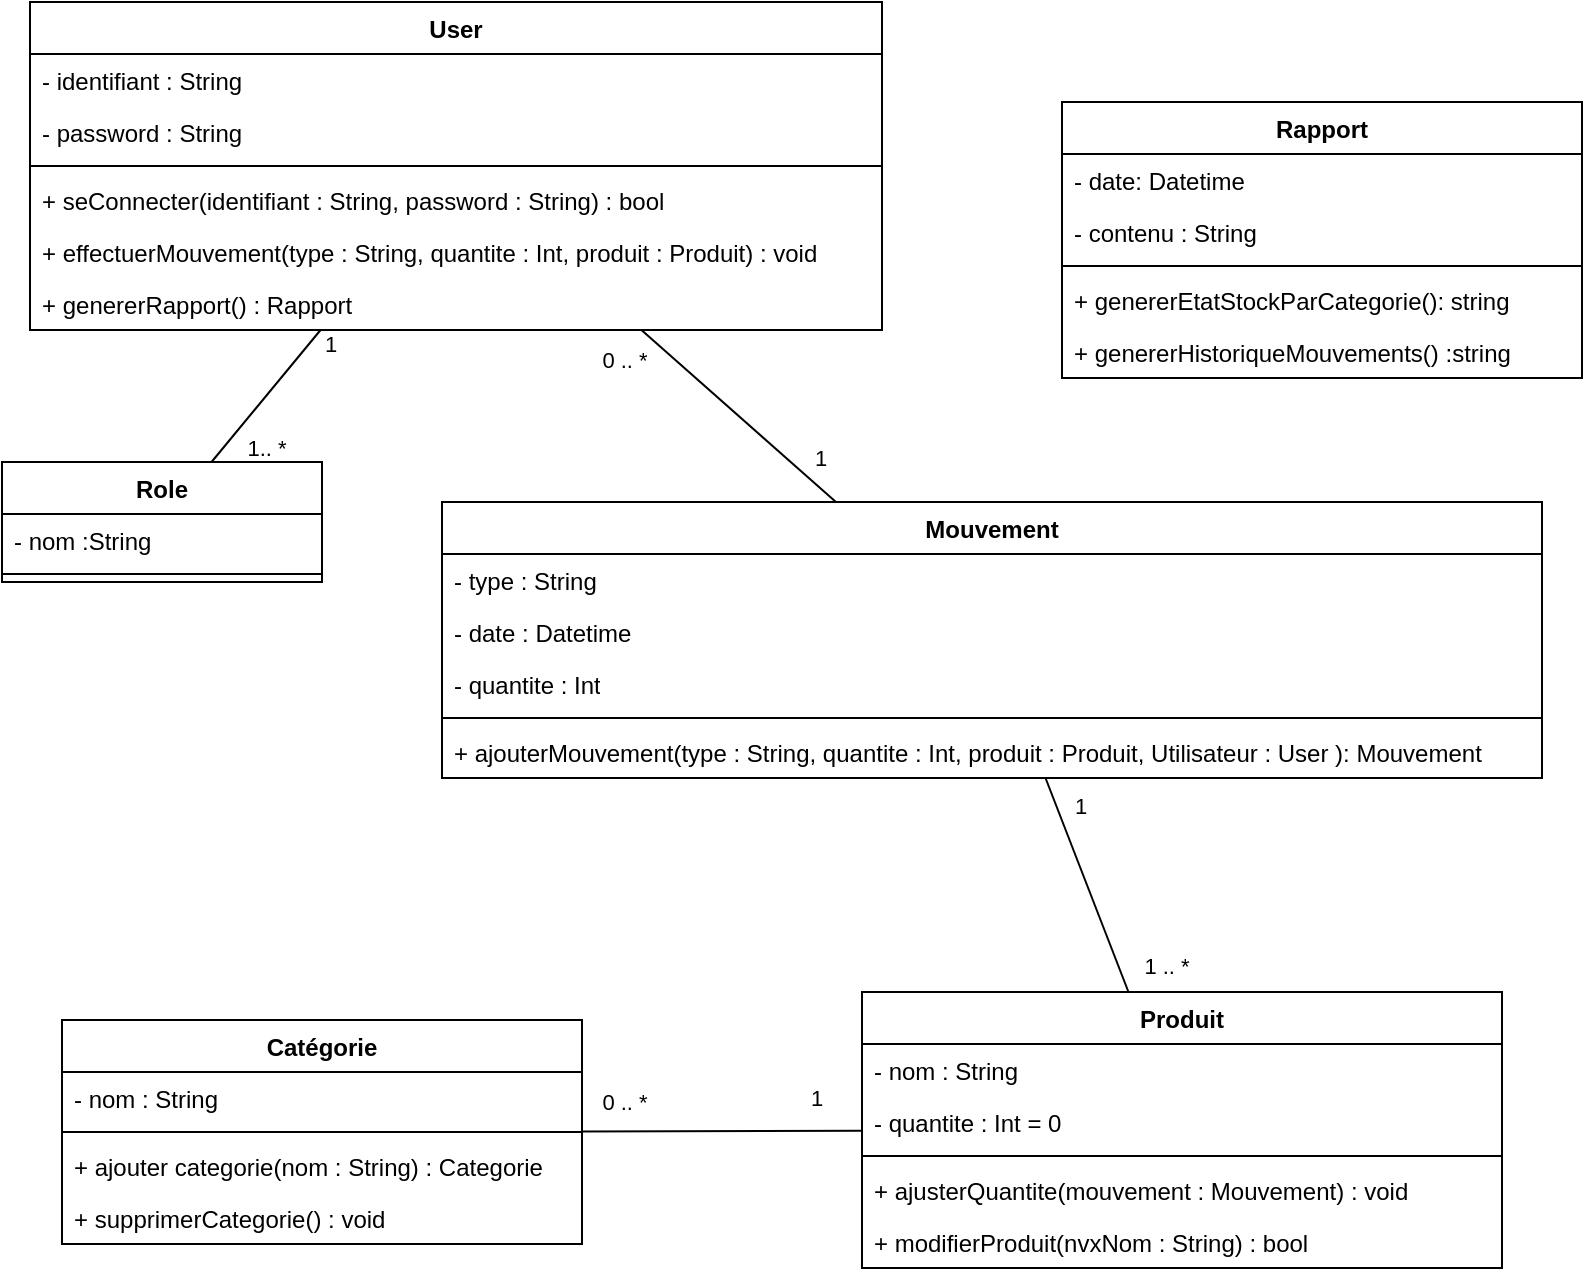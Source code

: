 <mxfile version="28.2.0">
  <diagram name="Page-1" id="YnKOzO6QdXpDK1xePWCF">
    <mxGraphModel dx="784" dy="1102" grid="1" gridSize="10" guides="1" tooltips="1" connect="1" arrows="1" fold="1" page="1" pageScale="1" pageWidth="827" pageHeight="1169" math="0" shadow="0">
      <root>
        <mxCell id="0" />
        <mxCell id="1" parent="0" />
        <mxCell id="3ZPPji94Y3YU8Jwg-GKG-13" style="rounded=0;orthogonalLoop=1;jettySize=auto;html=1;endArrow=none;endFill=0;" edge="1" parent="1" source="3ZPPji94Y3YU8Jwg-GKG-1" target="3ZPPji94Y3YU8Jwg-GKG-9">
          <mxGeometry relative="1" as="geometry" />
        </mxCell>
        <mxCell id="3ZPPji94Y3YU8Jwg-GKG-14" value="1" style="edgeLabel;html=1;align=center;verticalAlign=middle;resizable=0;points=[];" vertex="1" connectable="0" parent="3ZPPji94Y3YU8Jwg-GKG-13">
          <mxGeometry x="-0.784" relative="1" as="geometry">
            <mxPoint x="10" as="offset" />
          </mxGeometry>
        </mxCell>
        <mxCell id="3ZPPji94Y3YU8Jwg-GKG-15" value="1.. *" style="edgeLabel;html=1;align=center;verticalAlign=middle;resizable=0;points=[];" vertex="1" connectable="0" parent="3ZPPji94Y3YU8Jwg-GKG-13">
          <mxGeometry x="0.713" y="3" relative="1" as="geometry">
            <mxPoint x="17" as="offset" />
          </mxGeometry>
        </mxCell>
        <mxCell id="3ZPPji94Y3YU8Jwg-GKG-40" style="rounded=0;orthogonalLoop=1;jettySize=auto;html=1;endArrow=none;endFill=0;" edge="1" parent="1" source="3ZPPji94Y3YU8Jwg-GKG-1" target="3ZPPji94Y3YU8Jwg-GKG-24">
          <mxGeometry relative="1" as="geometry" />
        </mxCell>
        <mxCell id="3ZPPji94Y3YU8Jwg-GKG-41" value="0 .. *" style="edgeLabel;html=1;align=center;verticalAlign=middle;resizable=0;points=[];" vertex="1" connectable="0" parent="3ZPPji94Y3YU8Jwg-GKG-40">
          <mxGeometry x="-0.739" y="-1" relative="1" as="geometry">
            <mxPoint x="-21" y="3" as="offset" />
          </mxGeometry>
        </mxCell>
        <mxCell id="3ZPPji94Y3YU8Jwg-GKG-42" value="1" style="edgeLabel;html=1;align=center;verticalAlign=middle;resizable=0;points=[];" vertex="1" connectable="0" parent="3ZPPji94Y3YU8Jwg-GKG-40">
          <mxGeometry x="0.794" y="-3" relative="1" as="geometry">
            <mxPoint x="4" y="-16" as="offset" />
          </mxGeometry>
        </mxCell>
        <mxCell id="3ZPPji94Y3YU8Jwg-GKG-1" value="User" style="swimlane;fontStyle=1;align=center;verticalAlign=top;childLayout=stackLayout;horizontal=1;startSize=26;horizontalStack=0;resizeParent=1;resizeParentMax=0;resizeLast=0;collapsible=1;marginBottom=0;whiteSpace=wrap;html=1;" vertex="1" parent="1">
          <mxGeometry x="24" y="90" width="426" height="164" as="geometry" />
        </mxCell>
        <mxCell id="3ZPPji94Y3YU8Jwg-GKG-2" value="- identifiant : String" style="text;strokeColor=none;fillColor=none;align=left;verticalAlign=top;spacingLeft=4;spacingRight=4;overflow=hidden;rotatable=0;points=[[0,0.5],[1,0.5]];portConstraint=eastwest;whiteSpace=wrap;html=1;" vertex="1" parent="3ZPPji94Y3YU8Jwg-GKG-1">
          <mxGeometry y="26" width="426" height="26" as="geometry" />
        </mxCell>
        <mxCell id="3ZPPji94Y3YU8Jwg-GKG-6" value="- password : String" style="text;strokeColor=none;fillColor=none;align=left;verticalAlign=top;spacingLeft=4;spacingRight=4;overflow=hidden;rotatable=0;points=[[0,0.5],[1,0.5]];portConstraint=eastwest;whiteSpace=wrap;html=1;" vertex="1" parent="3ZPPji94Y3YU8Jwg-GKG-1">
          <mxGeometry y="52" width="426" height="26" as="geometry" />
        </mxCell>
        <mxCell id="3ZPPji94Y3YU8Jwg-GKG-3" value="" style="line;strokeWidth=1;fillColor=none;align=left;verticalAlign=middle;spacingTop=-1;spacingLeft=3;spacingRight=3;rotatable=0;labelPosition=right;points=[];portConstraint=eastwest;strokeColor=inherit;" vertex="1" parent="3ZPPji94Y3YU8Jwg-GKG-1">
          <mxGeometry y="78" width="426" height="8" as="geometry" />
        </mxCell>
        <mxCell id="3ZPPji94Y3YU8Jwg-GKG-4" value="+ seConnecter(identifiant : String, password : String) : bool&amp;nbsp;" style="text;strokeColor=none;fillColor=none;align=left;verticalAlign=top;spacingLeft=4;spacingRight=4;overflow=hidden;rotatable=0;points=[[0,0.5],[1,0.5]];portConstraint=eastwest;whiteSpace=wrap;html=1;" vertex="1" parent="3ZPPji94Y3YU8Jwg-GKG-1">
          <mxGeometry y="86" width="426" height="26" as="geometry" />
        </mxCell>
        <mxCell id="3ZPPji94Y3YU8Jwg-GKG-7" value="+ effectuerMouvement(type : String, quantite : Int, produit : Produit) : void" style="text;strokeColor=none;fillColor=none;align=left;verticalAlign=top;spacingLeft=4;spacingRight=4;overflow=hidden;rotatable=0;points=[[0,0.5],[1,0.5]];portConstraint=eastwest;whiteSpace=wrap;html=1;" vertex="1" parent="3ZPPji94Y3YU8Jwg-GKG-1">
          <mxGeometry y="112" width="426" height="26" as="geometry" />
        </mxCell>
        <mxCell id="3ZPPji94Y3YU8Jwg-GKG-8" value="+ genererRapport() : Rapport" style="text;strokeColor=none;fillColor=none;align=left;verticalAlign=top;spacingLeft=4;spacingRight=4;overflow=hidden;rotatable=0;points=[[0,0.5],[1,0.5]];portConstraint=eastwest;whiteSpace=wrap;html=1;" vertex="1" parent="3ZPPji94Y3YU8Jwg-GKG-1">
          <mxGeometry y="138" width="426" height="26" as="geometry" />
        </mxCell>
        <mxCell id="3ZPPji94Y3YU8Jwg-GKG-9" value="Role" style="swimlane;fontStyle=1;align=center;verticalAlign=top;childLayout=stackLayout;horizontal=1;startSize=26;horizontalStack=0;resizeParent=1;resizeParentMax=0;resizeLast=0;collapsible=1;marginBottom=0;whiteSpace=wrap;html=1;" vertex="1" parent="1">
          <mxGeometry x="10" y="320" width="160" height="60" as="geometry" />
        </mxCell>
        <mxCell id="3ZPPji94Y3YU8Jwg-GKG-10" value="- nom :String" style="text;strokeColor=none;fillColor=none;align=left;verticalAlign=top;spacingLeft=4;spacingRight=4;overflow=hidden;rotatable=0;points=[[0,0.5],[1,0.5]];portConstraint=eastwest;whiteSpace=wrap;html=1;" vertex="1" parent="3ZPPji94Y3YU8Jwg-GKG-9">
          <mxGeometry y="26" width="160" height="26" as="geometry" />
        </mxCell>
        <mxCell id="3ZPPji94Y3YU8Jwg-GKG-11" value="" style="line;strokeWidth=1;fillColor=none;align=left;verticalAlign=middle;spacingTop=-1;spacingLeft=3;spacingRight=3;rotatable=0;labelPosition=right;points=[];portConstraint=eastwest;strokeColor=inherit;" vertex="1" parent="3ZPPji94Y3YU8Jwg-GKG-9">
          <mxGeometry y="52" width="160" height="8" as="geometry" />
        </mxCell>
        <mxCell id="3ZPPji94Y3YU8Jwg-GKG-47" style="rounded=0;orthogonalLoop=1;jettySize=auto;html=1;endArrow=none;endFill=0;" edge="1" parent="1" source="3ZPPji94Y3YU8Jwg-GKG-16" target="3ZPPji94Y3YU8Jwg-GKG-20">
          <mxGeometry relative="1" as="geometry" />
        </mxCell>
        <mxCell id="3ZPPji94Y3YU8Jwg-GKG-48" value="1" style="edgeLabel;html=1;align=center;verticalAlign=middle;resizable=0;points=[];" vertex="1" connectable="0" parent="3ZPPji94Y3YU8Jwg-GKG-47">
          <mxGeometry x="-0.688" y="-2" relative="1" as="geometry">
            <mxPoint x="-1" y="-15" as="offset" />
          </mxGeometry>
        </mxCell>
        <mxCell id="3ZPPji94Y3YU8Jwg-GKG-49" value="0 .. *" style="edgeLabel;html=1;align=center;verticalAlign=middle;resizable=0;points=[];" vertex="1" connectable="0" parent="3ZPPji94Y3YU8Jwg-GKG-47">
          <mxGeometry x="0.7" y="1" relative="1" as="geometry">
            <mxPoint y="-16" as="offset" />
          </mxGeometry>
        </mxCell>
        <mxCell id="3ZPPji94Y3YU8Jwg-GKG-16" value="Produit" style="swimlane;fontStyle=1;align=center;verticalAlign=top;childLayout=stackLayout;horizontal=1;startSize=26;horizontalStack=0;resizeParent=1;resizeParentMax=0;resizeLast=0;collapsible=1;marginBottom=0;whiteSpace=wrap;html=1;" vertex="1" parent="1">
          <mxGeometry x="440" y="585" width="320" height="138" as="geometry" />
        </mxCell>
        <mxCell id="3ZPPji94Y3YU8Jwg-GKG-17" value="- nom : String" style="text;strokeColor=none;fillColor=none;align=left;verticalAlign=top;spacingLeft=4;spacingRight=4;overflow=hidden;rotatable=0;points=[[0,0.5],[1,0.5]];portConstraint=eastwest;whiteSpace=wrap;html=1;" vertex="1" parent="3ZPPji94Y3YU8Jwg-GKG-16">
          <mxGeometry y="26" width="320" height="26" as="geometry" />
        </mxCell>
        <mxCell id="3ZPPji94Y3YU8Jwg-GKG-28" value="- quantite : Int = 0&amp;nbsp;" style="text;strokeColor=none;fillColor=none;align=left;verticalAlign=top;spacingLeft=4;spacingRight=4;overflow=hidden;rotatable=0;points=[[0,0.5],[1,0.5]];portConstraint=eastwest;whiteSpace=wrap;html=1;" vertex="1" parent="3ZPPji94Y3YU8Jwg-GKG-16">
          <mxGeometry y="52" width="320" height="26" as="geometry" />
        </mxCell>
        <mxCell id="3ZPPji94Y3YU8Jwg-GKG-18" value="" style="line;strokeWidth=1;fillColor=none;align=left;verticalAlign=middle;spacingTop=-1;spacingLeft=3;spacingRight=3;rotatable=0;labelPosition=right;points=[];portConstraint=eastwest;strokeColor=inherit;" vertex="1" parent="3ZPPji94Y3YU8Jwg-GKG-16">
          <mxGeometry y="78" width="320" height="8" as="geometry" />
        </mxCell>
        <mxCell id="3ZPPji94Y3YU8Jwg-GKG-19" value="+ ajusterQuantite(mouvement : Mouvement) : void" style="text;strokeColor=none;fillColor=none;align=left;verticalAlign=top;spacingLeft=4;spacingRight=4;overflow=hidden;rotatable=0;points=[[0,0.5],[1,0.5]];portConstraint=eastwest;whiteSpace=wrap;html=1;" vertex="1" parent="3ZPPji94Y3YU8Jwg-GKG-16">
          <mxGeometry y="86" width="320" height="26" as="geometry" />
        </mxCell>
        <mxCell id="3ZPPji94Y3YU8Jwg-GKG-37" value="+ modifierProduit(nvxNom : String) : bool" style="text;strokeColor=none;fillColor=none;align=left;verticalAlign=top;spacingLeft=4;spacingRight=4;overflow=hidden;rotatable=0;points=[[0,0.5],[1,0.5]];portConstraint=eastwest;whiteSpace=wrap;html=1;" vertex="1" parent="3ZPPji94Y3YU8Jwg-GKG-16">
          <mxGeometry y="112" width="320" height="26" as="geometry" />
        </mxCell>
        <mxCell id="3ZPPji94Y3YU8Jwg-GKG-20" value="Catégorie" style="swimlane;fontStyle=1;align=center;verticalAlign=top;childLayout=stackLayout;horizontal=1;startSize=26;horizontalStack=0;resizeParent=1;resizeParentMax=0;resizeLast=0;collapsible=1;marginBottom=0;whiteSpace=wrap;html=1;" vertex="1" parent="1">
          <mxGeometry x="40" y="599" width="260" height="112" as="geometry" />
        </mxCell>
        <mxCell id="3ZPPji94Y3YU8Jwg-GKG-21" value="- nom : String" style="text;strokeColor=none;fillColor=none;align=left;verticalAlign=top;spacingLeft=4;spacingRight=4;overflow=hidden;rotatable=0;points=[[0,0.5],[1,0.5]];portConstraint=eastwest;whiteSpace=wrap;html=1;" vertex="1" parent="3ZPPji94Y3YU8Jwg-GKG-20">
          <mxGeometry y="26" width="260" height="26" as="geometry" />
        </mxCell>
        <mxCell id="3ZPPji94Y3YU8Jwg-GKG-22" value="" style="line;strokeWidth=1;fillColor=none;align=left;verticalAlign=middle;spacingTop=-1;spacingLeft=3;spacingRight=3;rotatable=0;labelPosition=right;points=[];portConstraint=eastwest;strokeColor=inherit;" vertex="1" parent="3ZPPji94Y3YU8Jwg-GKG-20">
          <mxGeometry y="52" width="260" height="8" as="geometry" />
        </mxCell>
        <mxCell id="3ZPPji94Y3YU8Jwg-GKG-23" value="+ ajouter categorie(nom : String) : Categorie" style="text;strokeColor=none;fillColor=none;align=left;verticalAlign=top;spacingLeft=4;spacingRight=4;overflow=hidden;rotatable=0;points=[[0,0.5],[1,0.5]];portConstraint=eastwest;whiteSpace=wrap;html=1;" vertex="1" parent="3ZPPji94Y3YU8Jwg-GKG-20">
          <mxGeometry y="60" width="260" height="26" as="geometry" />
        </mxCell>
        <mxCell id="3ZPPji94Y3YU8Jwg-GKG-36" value="+ supprimerCategorie() : void" style="text;strokeColor=none;fillColor=none;align=left;verticalAlign=top;spacingLeft=4;spacingRight=4;overflow=hidden;rotatable=0;points=[[0,0.5],[1,0.5]];portConstraint=eastwest;whiteSpace=wrap;html=1;" vertex="1" parent="3ZPPji94Y3YU8Jwg-GKG-20">
          <mxGeometry y="86" width="260" height="26" as="geometry" />
        </mxCell>
        <mxCell id="3ZPPji94Y3YU8Jwg-GKG-43" style="rounded=0;orthogonalLoop=1;jettySize=auto;html=1;endArrow=none;endFill=0;" edge="1" parent="1" source="3ZPPji94Y3YU8Jwg-GKG-24" target="3ZPPji94Y3YU8Jwg-GKG-16">
          <mxGeometry relative="1" as="geometry" />
        </mxCell>
        <mxCell id="3ZPPji94Y3YU8Jwg-GKG-44" value="1" style="edgeLabel;html=1;align=center;verticalAlign=middle;resizable=0;points=[];" vertex="1" connectable="0" parent="3ZPPji94Y3YU8Jwg-GKG-43">
          <mxGeometry x="-0.743" y="-1" relative="1" as="geometry">
            <mxPoint x="13" as="offset" />
          </mxGeometry>
        </mxCell>
        <mxCell id="3ZPPji94Y3YU8Jwg-GKG-45" value="1 .. *" style="edgeLabel;html=1;align=center;verticalAlign=middle;resizable=0;points=[];" vertex="1" connectable="0" parent="3ZPPji94Y3YU8Jwg-GKG-43">
          <mxGeometry x="0.759" y="2" relative="1" as="geometry">
            <mxPoint x="22" as="offset" />
          </mxGeometry>
        </mxCell>
        <mxCell id="3ZPPji94Y3YU8Jwg-GKG-24" value="Mouvement" style="swimlane;fontStyle=1;align=center;verticalAlign=top;childLayout=stackLayout;horizontal=1;startSize=26;horizontalStack=0;resizeParent=1;resizeParentMax=0;resizeLast=0;collapsible=1;marginBottom=0;whiteSpace=wrap;html=1;" vertex="1" parent="1">
          <mxGeometry x="230" y="340" width="550" height="138" as="geometry" />
        </mxCell>
        <mxCell id="3ZPPji94Y3YU8Jwg-GKG-25" value="- type : String" style="text;strokeColor=none;fillColor=none;align=left;verticalAlign=top;spacingLeft=4;spacingRight=4;overflow=hidden;rotatable=0;points=[[0,0.5],[1,0.5]];portConstraint=eastwest;whiteSpace=wrap;html=1;" vertex="1" parent="3ZPPji94Y3YU8Jwg-GKG-24">
          <mxGeometry y="26" width="550" height="26" as="geometry" />
        </mxCell>
        <mxCell id="3ZPPji94Y3YU8Jwg-GKG-34" value="- date : Datetime" style="text;strokeColor=none;fillColor=none;align=left;verticalAlign=top;spacingLeft=4;spacingRight=4;overflow=hidden;rotatable=0;points=[[0,0.5],[1,0.5]];portConstraint=eastwest;whiteSpace=wrap;html=1;" vertex="1" parent="3ZPPji94Y3YU8Jwg-GKG-24">
          <mxGeometry y="52" width="550" height="26" as="geometry" />
        </mxCell>
        <mxCell id="3ZPPji94Y3YU8Jwg-GKG-33" value="- quantite : Int" style="text;strokeColor=none;fillColor=none;align=left;verticalAlign=top;spacingLeft=4;spacingRight=4;overflow=hidden;rotatable=0;points=[[0,0.5],[1,0.5]];portConstraint=eastwest;whiteSpace=wrap;html=1;" vertex="1" parent="3ZPPji94Y3YU8Jwg-GKG-24">
          <mxGeometry y="78" width="550" height="26" as="geometry" />
        </mxCell>
        <mxCell id="3ZPPji94Y3YU8Jwg-GKG-26" value="" style="line;strokeWidth=1;fillColor=none;align=left;verticalAlign=middle;spacingTop=-1;spacingLeft=3;spacingRight=3;rotatable=0;labelPosition=right;points=[];portConstraint=eastwest;strokeColor=inherit;" vertex="1" parent="3ZPPji94Y3YU8Jwg-GKG-24">
          <mxGeometry y="104" width="550" height="8" as="geometry" />
        </mxCell>
        <mxCell id="3ZPPji94Y3YU8Jwg-GKG-27" value="+ ajouterMouvement(type : String, quantite : Int, produit : Produit, Utilisateur : User ): Mouvement" style="text;strokeColor=none;fillColor=none;align=left;verticalAlign=top;spacingLeft=4;spacingRight=4;overflow=hidden;rotatable=0;points=[[0,0.5],[1,0.5]];portConstraint=eastwest;whiteSpace=wrap;html=1;" vertex="1" parent="3ZPPji94Y3YU8Jwg-GKG-24">
          <mxGeometry y="112" width="550" height="26" as="geometry" />
        </mxCell>
        <mxCell id="3ZPPji94Y3YU8Jwg-GKG-50" value="Rapport" style="swimlane;fontStyle=1;align=center;verticalAlign=top;childLayout=stackLayout;horizontal=1;startSize=26;horizontalStack=0;resizeParent=1;resizeParentMax=0;resizeLast=0;collapsible=1;marginBottom=0;whiteSpace=wrap;html=1;" vertex="1" parent="1">
          <mxGeometry x="540" y="140" width="260" height="138" as="geometry" />
        </mxCell>
        <mxCell id="3ZPPji94Y3YU8Jwg-GKG-51" value="- date: Datetime" style="text;strokeColor=none;fillColor=none;align=left;verticalAlign=top;spacingLeft=4;spacingRight=4;overflow=hidden;rotatable=0;points=[[0,0.5],[1,0.5]];portConstraint=eastwest;whiteSpace=wrap;html=1;" vertex="1" parent="3ZPPji94Y3YU8Jwg-GKG-50">
          <mxGeometry y="26" width="260" height="26" as="geometry" />
        </mxCell>
        <mxCell id="3ZPPji94Y3YU8Jwg-GKG-54" value="- contenu : String" style="text;strokeColor=none;fillColor=none;align=left;verticalAlign=top;spacingLeft=4;spacingRight=4;overflow=hidden;rotatable=0;points=[[0,0.5],[1,0.5]];portConstraint=eastwest;whiteSpace=wrap;html=1;" vertex="1" parent="3ZPPji94Y3YU8Jwg-GKG-50">
          <mxGeometry y="52" width="260" height="26" as="geometry" />
        </mxCell>
        <mxCell id="3ZPPji94Y3YU8Jwg-GKG-52" value="" style="line;strokeWidth=1;fillColor=none;align=left;verticalAlign=middle;spacingTop=-1;spacingLeft=3;spacingRight=3;rotatable=0;labelPosition=right;points=[];portConstraint=eastwest;strokeColor=inherit;" vertex="1" parent="3ZPPji94Y3YU8Jwg-GKG-50">
          <mxGeometry y="78" width="260" height="8" as="geometry" />
        </mxCell>
        <mxCell id="3ZPPji94Y3YU8Jwg-GKG-53" value="+ genererEtatStockParCategorie(): string&amp;nbsp;" style="text;strokeColor=none;fillColor=none;align=left;verticalAlign=top;spacingLeft=4;spacingRight=4;overflow=hidden;rotatable=0;points=[[0,0.5],[1,0.5]];portConstraint=eastwest;whiteSpace=wrap;html=1;" vertex="1" parent="3ZPPji94Y3YU8Jwg-GKG-50">
          <mxGeometry y="86" width="260" height="26" as="geometry" />
        </mxCell>
        <mxCell id="3ZPPji94Y3YU8Jwg-GKG-55" value="+ genererHistoriqueMouvements() :string" style="text;strokeColor=none;fillColor=none;align=left;verticalAlign=top;spacingLeft=4;spacingRight=4;overflow=hidden;rotatable=0;points=[[0,0.5],[1,0.5]];portConstraint=eastwest;whiteSpace=wrap;html=1;" vertex="1" parent="3ZPPji94Y3YU8Jwg-GKG-50">
          <mxGeometry y="112" width="260" height="26" as="geometry" />
        </mxCell>
      </root>
    </mxGraphModel>
  </diagram>
</mxfile>
